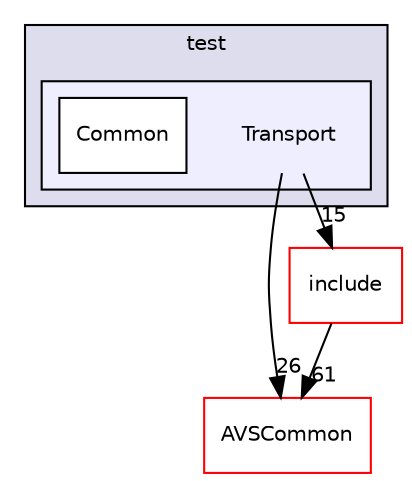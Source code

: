 digraph "/home/ANT.AMAZON.COM/womw/workplace/1.19_release/doxy/avs-device-sdk/ACL/test/Transport" {
  compound=true
  node [ fontsize="10", fontname="Helvetica"];
  edge [ labelfontsize="10", labelfontname="Helvetica"];
  subgraph clusterdir_2df864b0a635213c7e15391c7fd2f9dc {
    graph [ bgcolor="#ddddee", pencolor="black", label="test" fontname="Helvetica", fontsize="10", URL="dir_2df864b0a635213c7e15391c7fd2f9dc.html"]
  subgraph clusterdir_533d2869dc4e8069af67bd5b3d31045b {
    graph [ bgcolor="#eeeeff", pencolor="black", label="" URL="dir_533d2869dc4e8069af67bd5b3d31045b.html"];
    dir_533d2869dc4e8069af67bd5b3d31045b [shape=plaintext label="Transport"];
    dir_7a24da0acf1258287ecbabf59e534a08 [shape=box label="Common" color="black" fillcolor="white" style="filled" URL="dir_7a24da0acf1258287ecbabf59e534a08.html"];
  }
  }
  dir_13e65effb2bde530b17b3d5eefcd0266 [shape=box label="AVSCommon" fillcolor="white" style="filled" color="red" URL="dir_13e65effb2bde530b17b3d5eefcd0266.html"];
  dir_1088b026815130b3cc8e9ac3f4525272 [shape=box label="include" fillcolor="white" style="filled" color="red" URL="dir_1088b026815130b3cc8e9ac3f4525272.html"];
  dir_533d2869dc4e8069af67bd5b3d31045b->dir_13e65effb2bde530b17b3d5eefcd0266 [headlabel="26", labeldistance=1.5 headhref="dir_000007_000017.html"];
  dir_533d2869dc4e8069af67bd5b3d31045b->dir_1088b026815130b3cc8e9ac3f4525272 [headlabel="15", labeldistance=1.5 headhref="dir_000007_000001.html"];
  dir_1088b026815130b3cc8e9ac3f4525272->dir_13e65effb2bde530b17b3d5eefcd0266 [headlabel="61", labeldistance=1.5 headhref="dir_000001_000017.html"];
}
